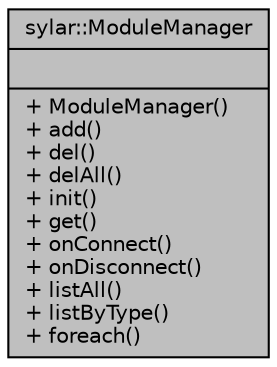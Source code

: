 digraph "sylar::ModuleManager"
{
 // LATEX_PDF_SIZE
  edge [fontname="Helvetica",fontsize="10",labelfontname="Helvetica",labelfontsize="10"];
  node [fontname="Helvetica",fontsize="10",shape=record];
  Node1 [label="{sylar::ModuleManager\n||+ ModuleManager()\l+ add()\l+ del()\l+ delAll()\l+ init()\l+ get()\l+ onConnect()\l+ onDisconnect()\l+ listAll()\l+ listByType()\l+ foreach()\l}",height=0.2,width=0.4,color="black", fillcolor="grey75", style="filled", fontcolor="black",tooltip=" "];
}
